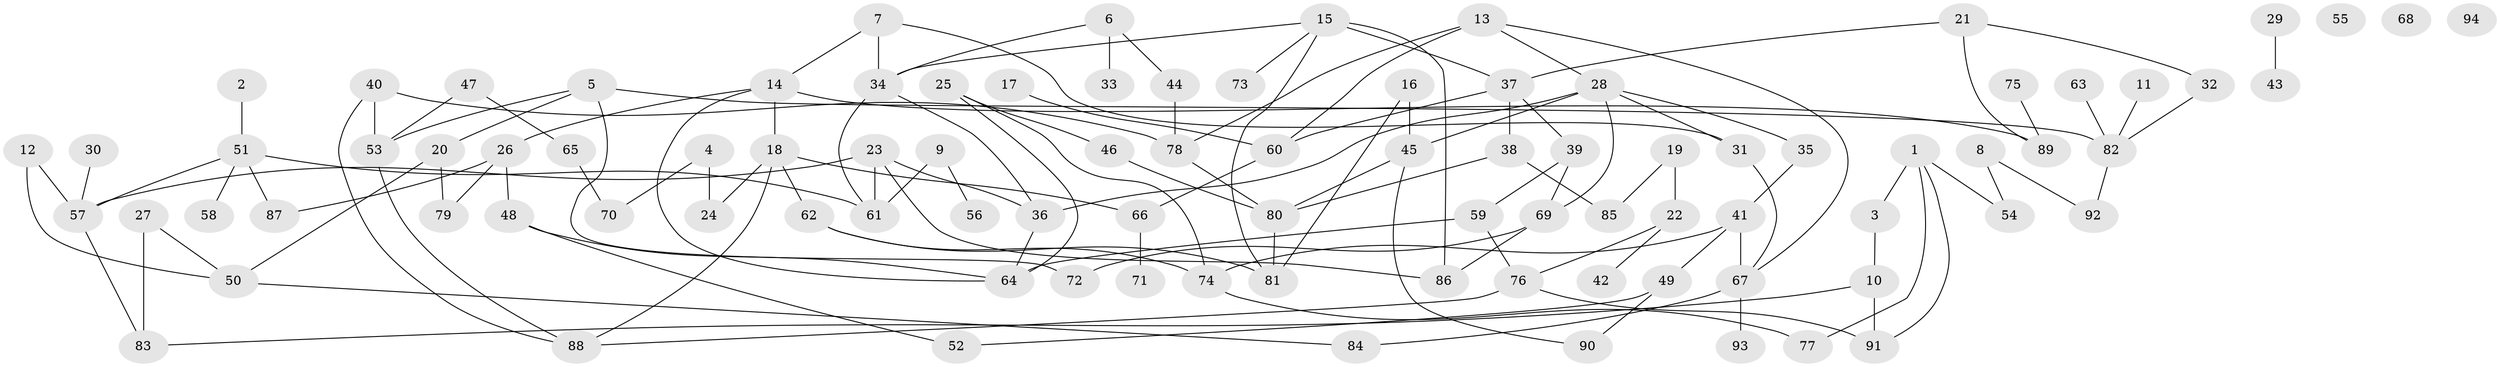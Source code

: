 // coarse degree distribution, {6: 0.04838709677419355, 5: 0.11290322580645161, 2: 0.20967741935483872, 4: 0.22580645161290322, 7: 0.03225806451612903, 3: 0.20967741935483872, 1: 0.16129032258064516}
// Generated by graph-tools (version 1.1) at 2025/35/03/04/25 23:35:51]
// undirected, 94 vertices, 130 edges
graph export_dot {
  node [color=gray90,style=filled];
  1;
  2;
  3;
  4;
  5;
  6;
  7;
  8;
  9;
  10;
  11;
  12;
  13;
  14;
  15;
  16;
  17;
  18;
  19;
  20;
  21;
  22;
  23;
  24;
  25;
  26;
  27;
  28;
  29;
  30;
  31;
  32;
  33;
  34;
  35;
  36;
  37;
  38;
  39;
  40;
  41;
  42;
  43;
  44;
  45;
  46;
  47;
  48;
  49;
  50;
  51;
  52;
  53;
  54;
  55;
  56;
  57;
  58;
  59;
  60;
  61;
  62;
  63;
  64;
  65;
  66;
  67;
  68;
  69;
  70;
  71;
  72;
  73;
  74;
  75;
  76;
  77;
  78;
  79;
  80;
  81;
  82;
  83;
  84;
  85;
  86;
  87;
  88;
  89;
  90;
  91;
  92;
  93;
  94;
  1 -- 3;
  1 -- 54;
  1 -- 77;
  1 -- 91;
  2 -- 51;
  3 -- 10;
  4 -- 24;
  4 -- 70;
  5 -- 20;
  5 -- 53;
  5 -- 72;
  5 -- 82;
  6 -- 33;
  6 -- 34;
  6 -- 44;
  7 -- 14;
  7 -- 31;
  7 -- 34;
  8 -- 54;
  8 -- 92;
  9 -- 56;
  9 -- 61;
  10 -- 83;
  10 -- 91;
  11 -- 82;
  12 -- 50;
  12 -- 57;
  13 -- 28;
  13 -- 60;
  13 -- 67;
  13 -- 78;
  14 -- 18;
  14 -- 26;
  14 -- 64;
  14 -- 89;
  15 -- 34;
  15 -- 37;
  15 -- 73;
  15 -- 81;
  15 -- 86;
  16 -- 45;
  16 -- 81;
  17 -- 60;
  18 -- 24;
  18 -- 62;
  18 -- 66;
  18 -- 88;
  19 -- 22;
  19 -- 85;
  20 -- 50;
  20 -- 79;
  21 -- 32;
  21 -- 37;
  21 -- 89;
  22 -- 42;
  22 -- 76;
  23 -- 36;
  23 -- 57;
  23 -- 61;
  23 -- 86;
  25 -- 46;
  25 -- 64;
  25 -- 74;
  26 -- 48;
  26 -- 79;
  26 -- 87;
  27 -- 50;
  27 -- 83;
  28 -- 31;
  28 -- 35;
  28 -- 36;
  28 -- 45;
  28 -- 69;
  29 -- 43;
  30 -- 57;
  31 -- 67;
  32 -- 82;
  34 -- 36;
  34 -- 61;
  35 -- 41;
  36 -- 64;
  37 -- 38;
  37 -- 39;
  37 -- 60;
  38 -- 80;
  38 -- 85;
  39 -- 59;
  39 -- 69;
  40 -- 53;
  40 -- 78;
  40 -- 88;
  41 -- 49;
  41 -- 67;
  41 -- 74;
  44 -- 78;
  45 -- 80;
  45 -- 90;
  46 -- 80;
  47 -- 53;
  47 -- 65;
  48 -- 52;
  48 -- 64;
  49 -- 52;
  49 -- 90;
  50 -- 84;
  51 -- 57;
  51 -- 58;
  51 -- 61;
  51 -- 87;
  53 -- 88;
  57 -- 83;
  59 -- 64;
  59 -- 76;
  60 -- 66;
  62 -- 74;
  62 -- 81;
  63 -- 82;
  65 -- 70;
  66 -- 71;
  67 -- 84;
  67 -- 93;
  69 -- 72;
  69 -- 86;
  74 -- 77;
  75 -- 89;
  76 -- 88;
  76 -- 91;
  78 -- 80;
  80 -- 81;
  82 -- 92;
}
